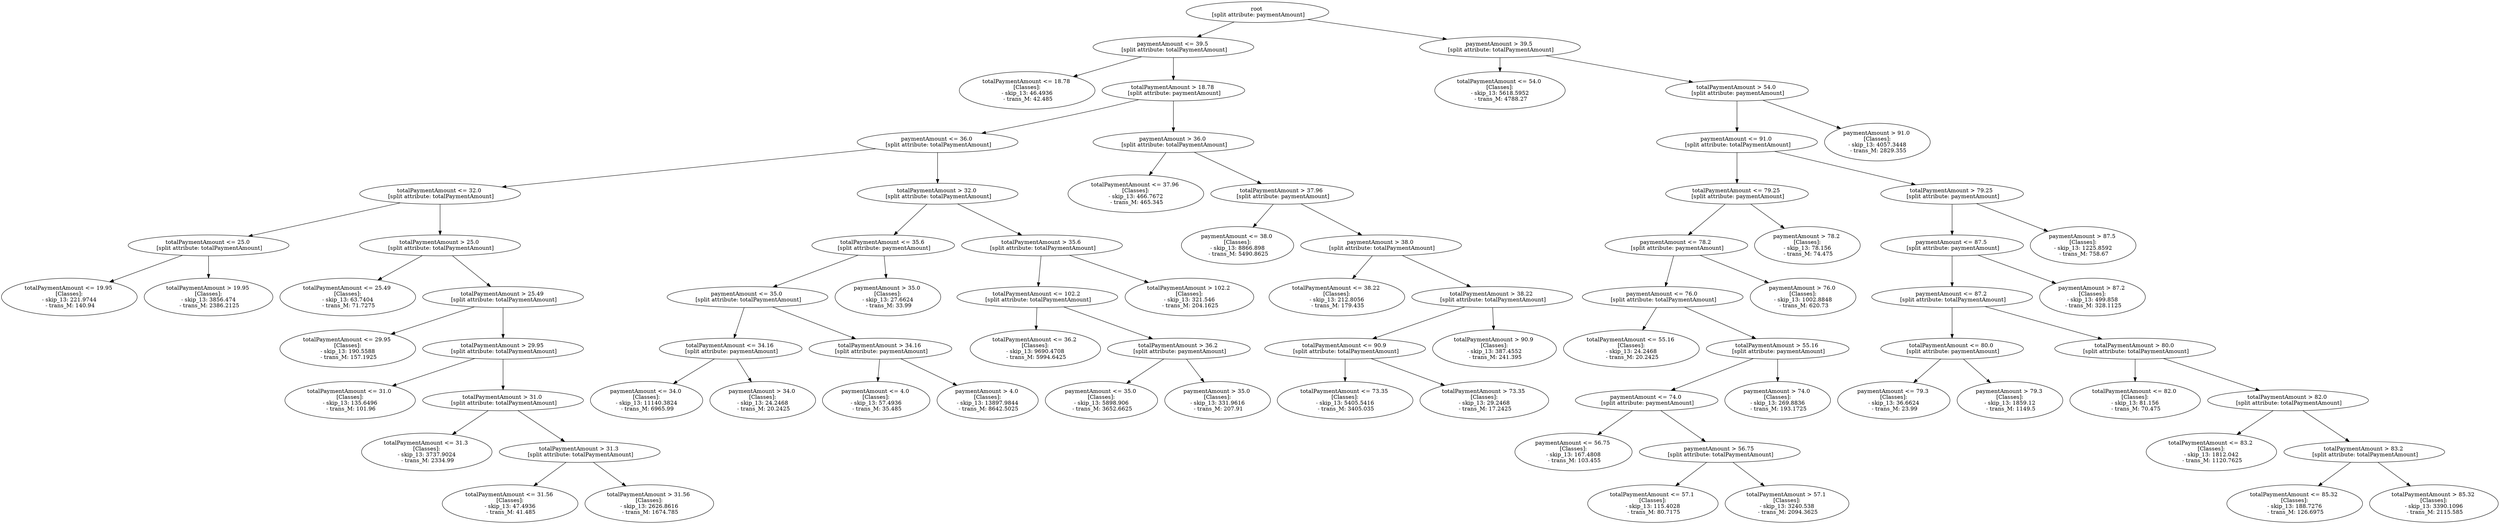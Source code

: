 // Road_Traffic_Fine_Management_Process-p_26-1
digraph "Road_Traffic_Fine_Management_Process-p_26-1" {
	"7c49535d-88a8-4247-a3b4-d4fc458f9120" [label="root 
 [split attribute: paymentAmount]"]
	"68fae7bf-4f90-4b93-b6e2-41ff468381c6" [label="paymentAmount <= 39.5 
 [split attribute: totalPaymentAmount]"]
	"7c49535d-88a8-4247-a3b4-d4fc458f9120" -> "68fae7bf-4f90-4b93-b6e2-41ff468381c6"
	"b97ee238-828e-490c-9b7a-11d60c15dbc9" [label="totalPaymentAmount <= 18.78 
 [Classes]: 
 - skip_13: 46.4936 
 - trans_M: 42.485"]
	"68fae7bf-4f90-4b93-b6e2-41ff468381c6" -> "b97ee238-828e-490c-9b7a-11d60c15dbc9"
	"deeaace5-2603-42b5-bd2b-7dbcbbd537d9" [label="totalPaymentAmount > 18.78 
 [split attribute: paymentAmount]"]
	"68fae7bf-4f90-4b93-b6e2-41ff468381c6" -> "deeaace5-2603-42b5-bd2b-7dbcbbd537d9"
	"e5529dcd-b765-427b-851a-373a19a6148e" [label="paymentAmount <= 36.0 
 [split attribute: totalPaymentAmount]"]
	"deeaace5-2603-42b5-bd2b-7dbcbbd537d9" -> "e5529dcd-b765-427b-851a-373a19a6148e"
	"b8981d3f-fc9a-45ef-a938-7c57650bf063" [label="totalPaymentAmount <= 32.0 
 [split attribute: totalPaymentAmount]"]
	"e5529dcd-b765-427b-851a-373a19a6148e" -> "b8981d3f-fc9a-45ef-a938-7c57650bf063"
	"ac9fc8f6-06a1-419c-86c1-a7b1cf885b83" [label="totalPaymentAmount <= 25.0 
 [split attribute: totalPaymentAmount]"]
	"b8981d3f-fc9a-45ef-a938-7c57650bf063" -> "ac9fc8f6-06a1-419c-86c1-a7b1cf885b83"
	"4e860cfd-c1f9-44b8-83d8-69d881762276" [label="totalPaymentAmount <= 19.95 
 [Classes]: 
 - skip_13: 221.9744 
 - trans_M: 140.94"]
	"ac9fc8f6-06a1-419c-86c1-a7b1cf885b83" -> "4e860cfd-c1f9-44b8-83d8-69d881762276"
	"cc9857ef-9da4-4397-9e67-8c34878b7f11" [label="totalPaymentAmount > 19.95 
 [Classes]: 
 - skip_13: 3856.474 
 - trans_M: 2386.2125"]
	"ac9fc8f6-06a1-419c-86c1-a7b1cf885b83" -> "cc9857ef-9da4-4397-9e67-8c34878b7f11"
	"34cc2f80-dab8-43da-9af6-ae70e01f9e5c" [label="totalPaymentAmount > 25.0 
 [split attribute: totalPaymentAmount]"]
	"b8981d3f-fc9a-45ef-a938-7c57650bf063" -> "34cc2f80-dab8-43da-9af6-ae70e01f9e5c"
	"4003377c-8c1a-470c-b3e6-4428d608d96d" [label="totalPaymentAmount <= 25.49 
 [Classes]: 
 - skip_13: 63.7404 
 - trans_M: 71.7275"]
	"34cc2f80-dab8-43da-9af6-ae70e01f9e5c" -> "4003377c-8c1a-470c-b3e6-4428d608d96d"
	"73b75cf8-9908-4888-9d80-978512b676ea" [label="totalPaymentAmount > 25.49 
 [split attribute: totalPaymentAmount]"]
	"34cc2f80-dab8-43da-9af6-ae70e01f9e5c" -> "73b75cf8-9908-4888-9d80-978512b676ea"
	"b9e58226-b303-4cbd-9bc4-6e08a7c80c24" [label="totalPaymentAmount <= 29.95 
 [Classes]: 
 - skip_13: 190.5588 
 - trans_M: 157.1925"]
	"73b75cf8-9908-4888-9d80-978512b676ea" -> "b9e58226-b303-4cbd-9bc4-6e08a7c80c24"
	"7677159a-b687-40b0-b99f-626267ac1611" [label="totalPaymentAmount > 29.95 
 [split attribute: totalPaymentAmount]"]
	"73b75cf8-9908-4888-9d80-978512b676ea" -> "7677159a-b687-40b0-b99f-626267ac1611"
	"8cbdecf8-9a56-4e24-97a3-d40f0abfdd5f" [label="totalPaymentAmount <= 31.0 
 [Classes]: 
 - skip_13: 135.6496 
 - trans_M: 101.96"]
	"7677159a-b687-40b0-b99f-626267ac1611" -> "8cbdecf8-9a56-4e24-97a3-d40f0abfdd5f"
	"6348029a-f5cd-468a-b3db-cb702fe6cb3a" [label="totalPaymentAmount > 31.0 
 [split attribute: totalPaymentAmount]"]
	"7677159a-b687-40b0-b99f-626267ac1611" -> "6348029a-f5cd-468a-b3db-cb702fe6cb3a"
	"fc8ba8a5-73a2-4c0a-b0b0-b0651765c508" [label="totalPaymentAmount <= 31.3 
 [Classes]: 
 - skip_13: 3737.9024 
 - trans_M: 2334.99"]
	"6348029a-f5cd-468a-b3db-cb702fe6cb3a" -> "fc8ba8a5-73a2-4c0a-b0b0-b0651765c508"
	"db426b3f-5ebc-4e8b-8540-e4992e9bb040" [label="totalPaymentAmount > 31.3 
 [split attribute: totalPaymentAmount]"]
	"6348029a-f5cd-468a-b3db-cb702fe6cb3a" -> "db426b3f-5ebc-4e8b-8540-e4992e9bb040"
	"a2107efc-c7a9-4773-b121-6fe1a794565a" [label="totalPaymentAmount <= 31.56 
 [Classes]: 
 - skip_13: 47.4936 
 - trans_M: 41.485"]
	"db426b3f-5ebc-4e8b-8540-e4992e9bb040" -> "a2107efc-c7a9-4773-b121-6fe1a794565a"
	"0565e58b-37c1-4fab-956d-12fbad5fa5e5" [label="totalPaymentAmount > 31.56 
 [Classes]: 
 - skip_13: 2626.8616 
 - trans_M: 1674.785"]
	"db426b3f-5ebc-4e8b-8540-e4992e9bb040" -> "0565e58b-37c1-4fab-956d-12fbad5fa5e5"
	"0e905b15-6f55-43d0-ab91-de89f92d8825" [label="totalPaymentAmount > 32.0 
 [split attribute: totalPaymentAmount]"]
	"e5529dcd-b765-427b-851a-373a19a6148e" -> "0e905b15-6f55-43d0-ab91-de89f92d8825"
	"83a2578a-e1de-4448-92c5-89dc97cda975" [label="totalPaymentAmount <= 35.6 
 [split attribute: paymentAmount]"]
	"0e905b15-6f55-43d0-ab91-de89f92d8825" -> "83a2578a-e1de-4448-92c5-89dc97cda975"
	"60c40ac7-ab02-41a1-9d80-e0c10238e18e" [label="paymentAmount <= 35.0 
 [split attribute: totalPaymentAmount]"]
	"83a2578a-e1de-4448-92c5-89dc97cda975" -> "60c40ac7-ab02-41a1-9d80-e0c10238e18e"
	"0256f9fd-caff-4707-81d8-a8b6306f198b" [label="totalPaymentAmount <= 34.16 
 [split attribute: paymentAmount]"]
	"60c40ac7-ab02-41a1-9d80-e0c10238e18e" -> "0256f9fd-caff-4707-81d8-a8b6306f198b"
	"236b17fc-af01-41db-9027-e47df5a3de80" [label="paymentAmount <= 34.0 
 [Classes]: 
 - skip_13: 11140.3824 
 - trans_M: 6965.99"]
	"0256f9fd-caff-4707-81d8-a8b6306f198b" -> "236b17fc-af01-41db-9027-e47df5a3de80"
	"224ad0fb-5d24-4a2b-91fe-78b108c57c16" [label="paymentAmount > 34.0 
 [Classes]: 
 - skip_13: 24.2468 
 - trans_M: 20.2425"]
	"0256f9fd-caff-4707-81d8-a8b6306f198b" -> "224ad0fb-5d24-4a2b-91fe-78b108c57c16"
	"b96cabe7-1286-4b48-b2af-5887619378f1" [label="totalPaymentAmount > 34.16 
 [split attribute: paymentAmount]"]
	"60c40ac7-ab02-41a1-9d80-e0c10238e18e" -> "b96cabe7-1286-4b48-b2af-5887619378f1"
	"d7ca62b3-1837-4224-8b82-f7b4ab8a1ac2" [label="paymentAmount <= 4.0 
 [Classes]: 
 - skip_13: 57.4936 
 - trans_M: 35.485"]
	"b96cabe7-1286-4b48-b2af-5887619378f1" -> "d7ca62b3-1837-4224-8b82-f7b4ab8a1ac2"
	"95a65945-ac72-4b82-8f0d-5737fce9d04d" [label="paymentAmount > 4.0 
 [Classes]: 
 - skip_13: 13897.9844 
 - trans_M: 8642.5025"]
	"b96cabe7-1286-4b48-b2af-5887619378f1" -> "95a65945-ac72-4b82-8f0d-5737fce9d04d"
	"99d37efd-afa8-4521-82b2-ad1004fa1d0c" [label="paymentAmount > 35.0 
 [Classes]: 
 - skip_13: 27.6624 
 - trans_M: 33.99"]
	"83a2578a-e1de-4448-92c5-89dc97cda975" -> "99d37efd-afa8-4521-82b2-ad1004fa1d0c"
	"873f5c95-063f-4276-aada-ec0084c333ae" [label="totalPaymentAmount > 35.6 
 [split attribute: totalPaymentAmount]"]
	"0e905b15-6f55-43d0-ab91-de89f92d8825" -> "873f5c95-063f-4276-aada-ec0084c333ae"
	"2608b265-722f-41d6-9e0f-a199d702a54b" [label="totalPaymentAmount <= 102.2 
 [split attribute: totalPaymentAmount]"]
	"873f5c95-063f-4276-aada-ec0084c333ae" -> "2608b265-722f-41d6-9e0f-a199d702a54b"
	"084fdf85-2dcd-4a01-839f-30c24b8579fb" [label="totalPaymentAmount <= 36.2 
 [Classes]: 
 - skip_13: 9690.4708 
 - trans_M: 5994.6425"]
	"2608b265-722f-41d6-9e0f-a199d702a54b" -> "084fdf85-2dcd-4a01-839f-30c24b8579fb"
	"827f3018-8b80-4ed0-b5f9-ff9d1d7bc35b" [label="totalPaymentAmount > 36.2 
 [split attribute: paymentAmount]"]
	"2608b265-722f-41d6-9e0f-a199d702a54b" -> "827f3018-8b80-4ed0-b5f9-ff9d1d7bc35b"
	"36df7fbe-48a5-4a20-8139-73deb6f64258" [label="paymentAmount <= 35.0 
 [Classes]: 
 - skip_13: 5898.906 
 - trans_M: 3652.6625"]
	"827f3018-8b80-4ed0-b5f9-ff9d1d7bc35b" -> "36df7fbe-48a5-4a20-8139-73deb6f64258"
	"5ea9aa12-91a4-49ba-9cc2-4922af07fd09" [label="paymentAmount > 35.0 
 [Classes]: 
 - skip_13: 331.9616 
 - trans_M: 207.91"]
	"827f3018-8b80-4ed0-b5f9-ff9d1d7bc35b" -> "5ea9aa12-91a4-49ba-9cc2-4922af07fd09"
	"70bbadd0-7af5-44b5-b2d0-405301a07656" [label="totalPaymentAmount > 102.2 
 [Classes]: 
 - skip_13: 321.546 
 - trans_M: 204.1625"]
	"873f5c95-063f-4276-aada-ec0084c333ae" -> "70bbadd0-7af5-44b5-b2d0-405301a07656"
	"847db95b-90b0-4545-bed3-994e3cf6275d" [label="paymentAmount > 36.0 
 [split attribute: totalPaymentAmount]"]
	"deeaace5-2603-42b5-bd2b-7dbcbbd537d9" -> "847db95b-90b0-4545-bed3-994e3cf6275d"
	"8aa9ec72-2f04-422e-a5b3-cbefefce8798" [label="totalPaymentAmount <= 37.96 
 [Classes]: 
 - skip_13: 466.7672 
 - trans_M: 465.345"]
	"847db95b-90b0-4545-bed3-994e3cf6275d" -> "8aa9ec72-2f04-422e-a5b3-cbefefce8798"
	"e547f68f-01ab-4b2c-9df2-6e6587079f49" [label="totalPaymentAmount > 37.96 
 [split attribute: paymentAmount]"]
	"847db95b-90b0-4545-bed3-994e3cf6275d" -> "e547f68f-01ab-4b2c-9df2-6e6587079f49"
	"bef5aed9-3310-4947-852f-990c2d272042" [label="paymentAmount <= 38.0 
 [Classes]: 
 - skip_13: 8866.898 
 - trans_M: 5490.8625"]
	"e547f68f-01ab-4b2c-9df2-6e6587079f49" -> "bef5aed9-3310-4947-852f-990c2d272042"
	"6b40b963-89e7-40d3-8321-0239a255f25e" [label="paymentAmount > 38.0 
 [split attribute: totalPaymentAmount]"]
	"e547f68f-01ab-4b2c-9df2-6e6587079f49" -> "6b40b963-89e7-40d3-8321-0239a255f25e"
	"b7bd8cf1-4a41-4237-a981-0517b6e3c9a0" [label="totalPaymentAmount <= 38.22 
 [Classes]: 
 - skip_13: 212.8056 
 - trans_M: 179.435"]
	"6b40b963-89e7-40d3-8321-0239a255f25e" -> "b7bd8cf1-4a41-4237-a981-0517b6e3c9a0"
	"c8e471ae-e1c5-4906-ac14-afd2fbb0ef3c" [label="totalPaymentAmount > 38.22 
 [split attribute: totalPaymentAmount]"]
	"6b40b963-89e7-40d3-8321-0239a255f25e" -> "c8e471ae-e1c5-4906-ac14-afd2fbb0ef3c"
	"7a765fd6-741b-44bb-82b6-e9cd93e049df" [label="totalPaymentAmount <= 90.9 
 [split attribute: totalPaymentAmount]"]
	"c8e471ae-e1c5-4906-ac14-afd2fbb0ef3c" -> "7a765fd6-741b-44bb-82b6-e9cd93e049df"
	"bdfb0209-8291-4d0d-bf1b-a5b06765b644" [label="totalPaymentAmount <= 73.35 
 [Classes]: 
 - skip_13: 5405.5416 
 - trans_M: 3405.035"]
	"7a765fd6-741b-44bb-82b6-e9cd93e049df" -> "bdfb0209-8291-4d0d-bf1b-a5b06765b644"
	"c2dc398c-7d3a-4263-9d90-f48bff103456" [label="totalPaymentAmount > 73.35 
 [Classes]: 
 - skip_13: 29.2468 
 - trans_M: 17.2425"]
	"7a765fd6-741b-44bb-82b6-e9cd93e049df" -> "c2dc398c-7d3a-4263-9d90-f48bff103456"
	"78629111-e0df-42e6-91d3-b90c89b38482" [label="totalPaymentAmount > 90.9 
 [Classes]: 
 - skip_13: 387.4552 
 - trans_M: 241.395"]
	"c8e471ae-e1c5-4906-ac14-afd2fbb0ef3c" -> "78629111-e0df-42e6-91d3-b90c89b38482"
	"cdae9a00-59c4-4147-88db-cd4483243b45" [label="paymentAmount > 39.5 
 [split attribute: totalPaymentAmount]"]
	"7c49535d-88a8-4247-a3b4-d4fc458f9120" -> "cdae9a00-59c4-4147-88db-cd4483243b45"
	"df30a66f-a68b-4552-ae25-d6bff104886b" [label="totalPaymentAmount <= 54.0 
 [Classes]: 
 - skip_13: 5618.5952 
 - trans_M: 4788.27"]
	"cdae9a00-59c4-4147-88db-cd4483243b45" -> "df30a66f-a68b-4552-ae25-d6bff104886b"
	"b24e29ef-f4e9-40f7-8312-592bcfd23f2b" [label="totalPaymentAmount > 54.0 
 [split attribute: paymentAmount]"]
	"cdae9a00-59c4-4147-88db-cd4483243b45" -> "b24e29ef-f4e9-40f7-8312-592bcfd23f2b"
	"89f1209f-6ae5-48b3-812b-7b572a12cd7c" [label="paymentAmount <= 91.0 
 [split attribute: totalPaymentAmount]"]
	"b24e29ef-f4e9-40f7-8312-592bcfd23f2b" -> "89f1209f-6ae5-48b3-812b-7b572a12cd7c"
	"7421846e-9ff9-4093-b237-537b92479b46" [label="totalPaymentAmount <= 79.25 
 [split attribute: paymentAmount]"]
	"89f1209f-6ae5-48b3-812b-7b572a12cd7c" -> "7421846e-9ff9-4093-b237-537b92479b46"
	"d928597b-5a02-4153-b5b7-297dc7ff3a01" [label="paymentAmount <= 78.2 
 [split attribute: paymentAmount]"]
	"7421846e-9ff9-4093-b237-537b92479b46" -> "d928597b-5a02-4153-b5b7-297dc7ff3a01"
	"7a5c8993-5c05-4c8c-9055-0e43d1cd9b52" [label="paymentAmount <= 76.0 
 [split attribute: totalPaymentAmount]"]
	"d928597b-5a02-4153-b5b7-297dc7ff3a01" -> "7a5c8993-5c05-4c8c-9055-0e43d1cd9b52"
	"3519da45-e1c9-41f3-93ba-561e9cca459a" [label="totalPaymentAmount <= 55.16 
 [Classes]: 
 - skip_13: 24.2468 
 - trans_M: 20.2425"]
	"7a5c8993-5c05-4c8c-9055-0e43d1cd9b52" -> "3519da45-e1c9-41f3-93ba-561e9cca459a"
	"d6216d7d-7ecf-43df-bc71-bdbd662e16fe" [label="totalPaymentAmount > 55.16 
 [split attribute: paymentAmount]"]
	"7a5c8993-5c05-4c8c-9055-0e43d1cd9b52" -> "d6216d7d-7ecf-43df-bc71-bdbd662e16fe"
	"e534b912-2da9-4c1c-84a1-1e71d345222f" [label="paymentAmount <= 74.0 
 [split attribute: paymentAmount]"]
	"d6216d7d-7ecf-43df-bc71-bdbd662e16fe" -> "e534b912-2da9-4c1c-84a1-1e71d345222f"
	"dbed3348-e5d2-4f3d-bc78-b235a7e488c6" [label="paymentAmount <= 56.75 
 [Classes]: 
 - skip_13: 167.4808 
 - trans_M: 103.455"]
	"e534b912-2da9-4c1c-84a1-1e71d345222f" -> "dbed3348-e5d2-4f3d-bc78-b235a7e488c6"
	"84760917-d73a-4665-b14c-46ae2ceb8df6" [label="paymentAmount > 56.75 
 [split attribute: totalPaymentAmount]"]
	"e534b912-2da9-4c1c-84a1-1e71d345222f" -> "84760917-d73a-4665-b14c-46ae2ceb8df6"
	"654f803f-5ede-4e07-9cb2-0284b7ec282d" [label="totalPaymentAmount <= 57.1 
 [Classes]: 
 - skip_13: 115.4028 
 - trans_M: 80.7175"]
	"84760917-d73a-4665-b14c-46ae2ceb8df6" -> "654f803f-5ede-4e07-9cb2-0284b7ec282d"
	"a1401a52-c993-436d-8959-82e742913513" [label="totalPaymentAmount > 57.1 
 [Classes]: 
 - skip_13: 3240.538 
 - trans_M: 2094.3625"]
	"84760917-d73a-4665-b14c-46ae2ceb8df6" -> "a1401a52-c993-436d-8959-82e742913513"
	"d4c9c749-90ed-4021-9844-b309482b6350" [label="paymentAmount > 74.0 
 [Classes]: 
 - skip_13: 269.8836 
 - trans_M: 193.1725"]
	"d6216d7d-7ecf-43df-bc71-bdbd662e16fe" -> "d4c9c749-90ed-4021-9844-b309482b6350"
	"cc46b77c-d11b-40e4-983f-fb1d7584b4c4" [label="paymentAmount > 76.0 
 [Classes]: 
 - skip_13: 1002.8848 
 - trans_M: 620.73"]
	"d928597b-5a02-4153-b5b7-297dc7ff3a01" -> "cc46b77c-d11b-40e4-983f-fb1d7584b4c4"
	"f9aadde6-54ae-48f4-9fb2-1c6affbae2f0" [label="paymentAmount > 78.2 
 [Classes]: 
 - skip_13: 78.156 
 - trans_M: 74.475"]
	"7421846e-9ff9-4093-b237-537b92479b46" -> "f9aadde6-54ae-48f4-9fb2-1c6affbae2f0"
	"482b09e0-9fe9-472f-b998-2387b95a7772" [label="totalPaymentAmount > 79.25 
 [split attribute: paymentAmount]"]
	"89f1209f-6ae5-48b3-812b-7b572a12cd7c" -> "482b09e0-9fe9-472f-b998-2387b95a7772"
	"5dfcbc09-ba67-47dd-be1f-2dfc8a4e2851" [label="paymentAmount <= 87.5 
 [split attribute: paymentAmount]"]
	"482b09e0-9fe9-472f-b998-2387b95a7772" -> "5dfcbc09-ba67-47dd-be1f-2dfc8a4e2851"
	"ee127179-f1f9-48da-8603-c4302b8e1e13" [label="paymentAmount <= 87.2 
 [split attribute: totalPaymentAmount]"]
	"5dfcbc09-ba67-47dd-be1f-2dfc8a4e2851" -> "ee127179-f1f9-48da-8603-c4302b8e1e13"
	"ac0ea664-c5ae-4075-a829-ae92ba1ae541" [label="totalPaymentAmount <= 80.0 
 [split attribute: paymentAmount]"]
	"ee127179-f1f9-48da-8603-c4302b8e1e13" -> "ac0ea664-c5ae-4075-a829-ae92ba1ae541"
	"791788cc-dfbe-4929-8a53-b633e510b184" [label="paymentAmount <= 79.3 
 [Classes]: 
 - skip_13: 36.6624 
 - trans_M: 23.99"]
	"ac0ea664-c5ae-4075-a829-ae92ba1ae541" -> "791788cc-dfbe-4929-8a53-b633e510b184"
	"72fb2bbb-1d16-4546-b245-08f5c17d76c4" [label="paymentAmount > 79.3 
 [Classes]: 
 - skip_13: 1859.12 
 - trans_M: 1149.5"]
	"ac0ea664-c5ae-4075-a829-ae92ba1ae541" -> "72fb2bbb-1d16-4546-b245-08f5c17d76c4"
	"75d9cb8c-884e-4bbc-976d-f46368176a2f" [label="totalPaymentAmount > 80.0 
 [split attribute: totalPaymentAmount]"]
	"ee127179-f1f9-48da-8603-c4302b8e1e13" -> "75d9cb8c-884e-4bbc-976d-f46368176a2f"
	"fced213a-e457-4a17-9ae8-59e3cacf3c18" [label="totalPaymentAmount <= 82.0 
 [Classes]: 
 - skip_13: 81.156 
 - trans_M: 70.475"]
	"75d9cb8c-884e-4bbc-976d-f46368176a2f" -> "fced213a-e457-4a17-9ae8-59e3cacf3c18"
	"c5e6b226-437c-4b93-98b4-f2c4c89b1e64" [label="totalPaymentAmount > 82.0 
 [split attribute: totalPaymentAmount]"]
	"75d9cb8c-884e-4bbc-976d-f46368176a2f" -> "c5e6b226-437c-4b93-98b4-f2c4c89b1e64"
	"8f31dd4c-10a9-422b-a5bc-19a635fae979" [label="totalPaymentAmount <= 83.2 
 [Classes]: 
 - skip_13: 1812.042 
 - trans_M: 1120.7625"]
	"c5e6b226-437c-4b93-98b4-f2c4c89b1e64" -> "8f31dd4c-10a9-422b-a5bc-19a635fae979"
	"842a31c8-fed5-4d6a-8dad-18b514d59a30" [label="totalPaymentAmount > 83.2 
 [split attribute: totalPaymentAmount]"]
	"c5e6b226-437c-4b93-98b4-f2c4c89b1e64" -> "842a31c8-fed5-4d6a-8dad-18b514d59a30"
	"c1554ce3-1424-4cf5-8f66-78c0faab6eb0" [label="totalPaymentAmount <= 85.32 
 [Classes]: 
 - skip_13: 188.7276 
 - trans_M: 126.6975"]
	"842a31c8-fed5-4d6a-8dad-18b514d59a30" -> "c1554ce3-1424-4cf5-8f66-78c0faab6eb0"
	"02fe29ac-3c22-4bd7-948a-73607c72b102" [label="totalPaymentAmount > 85.32 
 [Classes]: 
 - skip_13: 3390.1096 
 - trans_M: 2115.585"]
	"842a31c8-fed5-4d6a-8dad-18b514d59a30" -> "02fe29ac-3c22-4bd7-948a-73607c72b102"
	"1e0e9d31-bfdb-4ffd-bb93-991565678781" [label="paymentAmount > 87.2 
 [Classes]: 
 - skip_13: 499.858 
 - trans_M: 328.1125"]
	"5dfcbc09-ba67-47dd-be1f-2dfc8a4e2851" -> "1e0e9d31-bfdb-4ffd-bb93-991565678781"
	"1ab0e85d-7282-4469-813f-c72a8dd6297d" [label="paymentAmount > 87.5 
 [Classes]: 
 - skip_13: 1225.8592 
 - trans_M: 758.67"]
	"482b09e0-9fe9-472f-b998-2387b95a7772" -> "1ab0e85d-7282-4469-813f-c72a8dd6297d"
	"b672605e-49da-4847-82bf-054fdc8dc7d0" [label="paymentAmount > 91.0 
 [Classes]: 
 - skip_13: 4057.3448 
 - trans_M: 2829.355"]
	"b24e29ef-f4e9-40f7-8312-592bcfd23f2b" -> "b672605e-49da-4847-82bf-054fdc8dc7d0"
}
